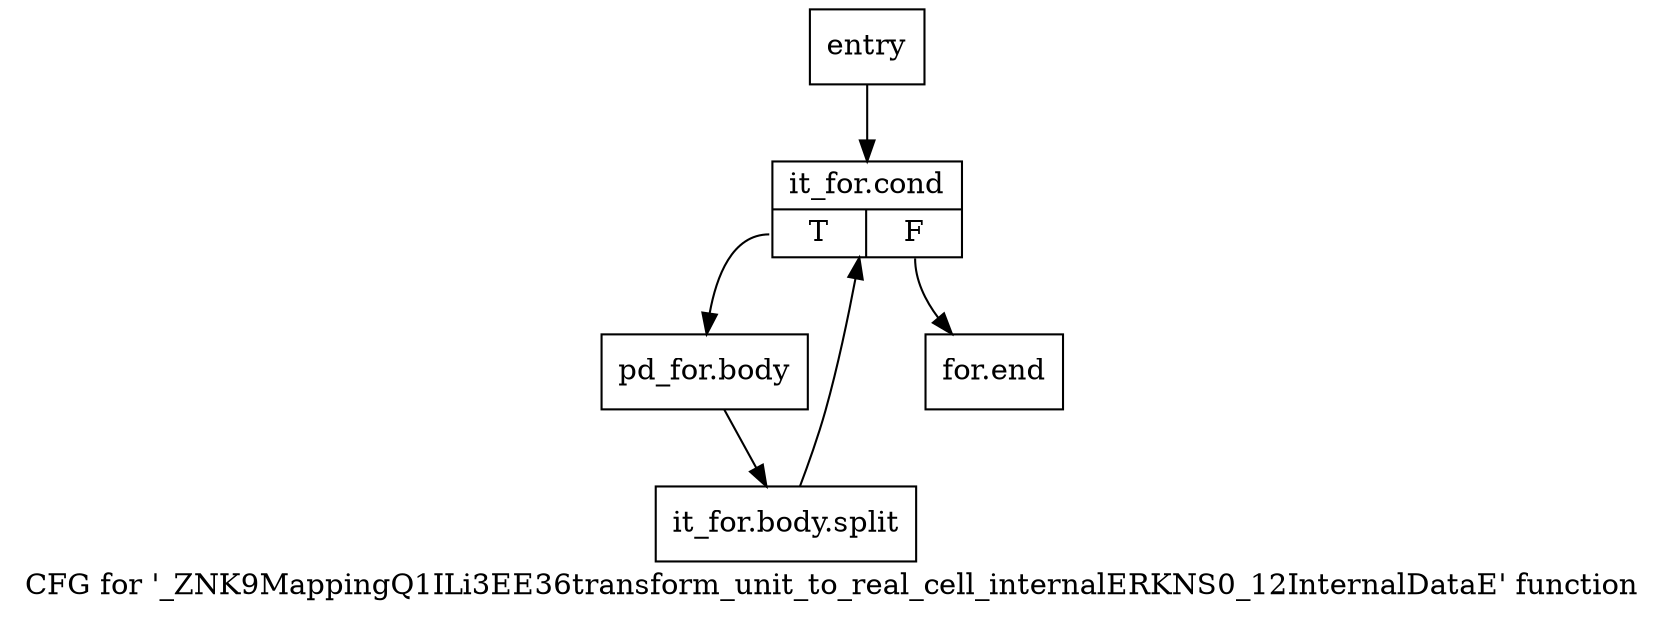 digraph "CFG for '_ZNK9MappingQ1ILi3EE36transform_unit_to_real_cell_internalERKNS0_12InternalDataE' function" {
	label="CFG for '_ZNK9MappingQ1ILi3EE36transform_unit_to_real_cell_internalERKNS0_12InternalDataE' function";

	Node0x60c6e90 [shape=record,label="{entry}"];
	Node0x60c6e90 -> Node0x60c6ee0;
	Node0x60c6ee0 [shape=record,label="{it_for.cond|{<s0>T|<s1>F}}"];
	Node0x60c6ee0:s0 -> Node0x60c6f30;
	Node0x60c6ee0:s1 -> Node0x60c6f80;
	Node0x60c6f30 [shape=record,label="{pd_for.body}"];
	Node0x60c6f30 -> Node0xa0ab9a0;
	Node0xa0ab9a0 [shape=record,label="{it_for.body.split}"];
	Node0xa0ab9a0 -> Node0x60c6ee0;
	Node0x60c6f80 [shape=record,label="{for.end}"];
}
